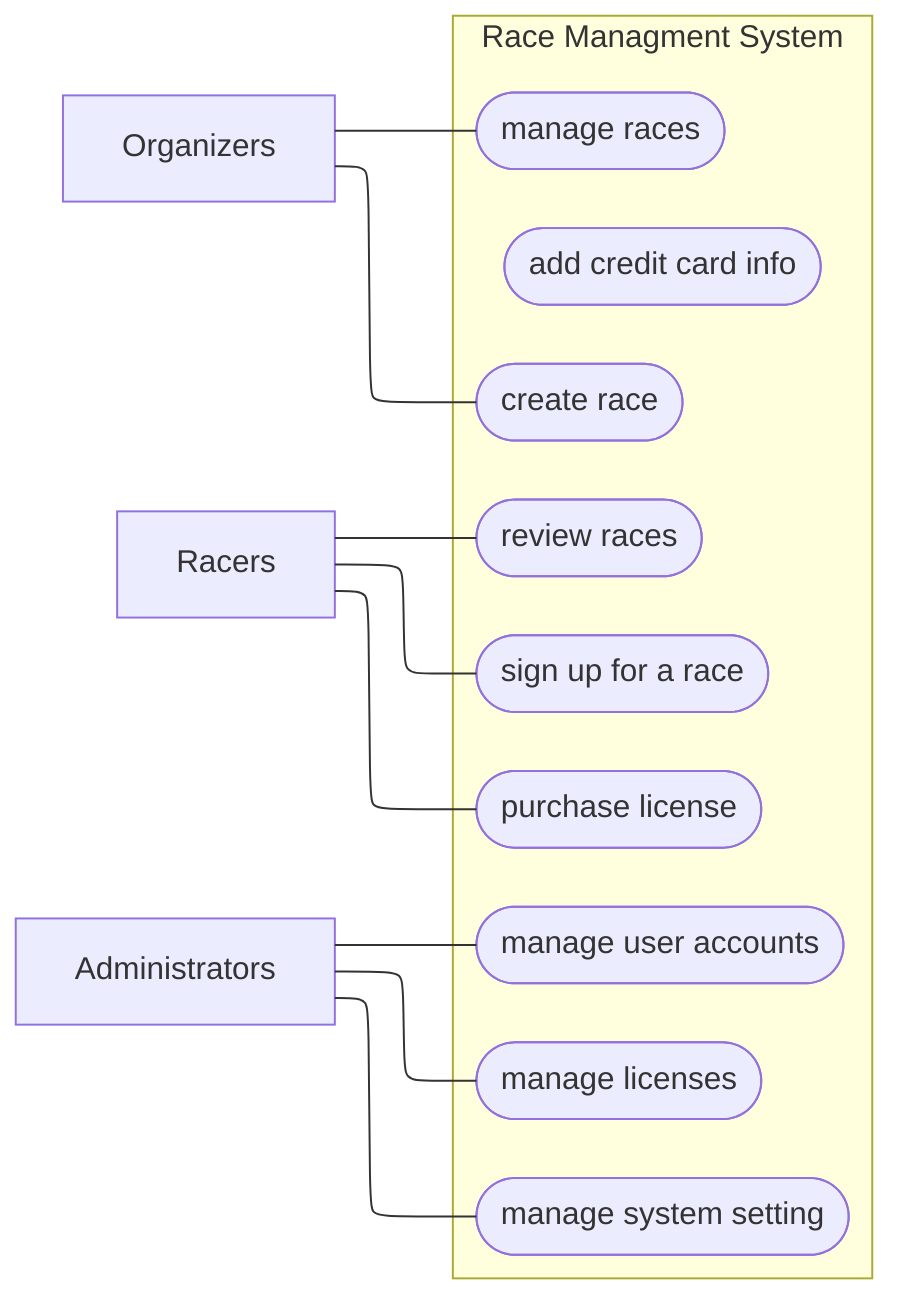 ---
config:
  layout: elk
---
flowchart LR
 subgraph RMS["Race Managment System"]
    direction LR
        createRace(["create race"])
        manageRaces(["manage races"])
        raceSignUp(["sign up for a race"])
        purchaseLicense(["purchase license"])
        reviewRaces(["review races"])
        manageUsers(["manage user accounts"])
        manageLicenses(["manage licenses"])
        manageSystem(["manage system setting"])
        addCreditCard(["add credit card info"])
  end
    Organizers["Organizers"] --- createRace & manageRaces
    Racers["Racers"] --- raceSignUp & purchaseLicense & reviewRaces
    Administrators["Administrators"] --- manageUsers & manageLicenses & manageSystem